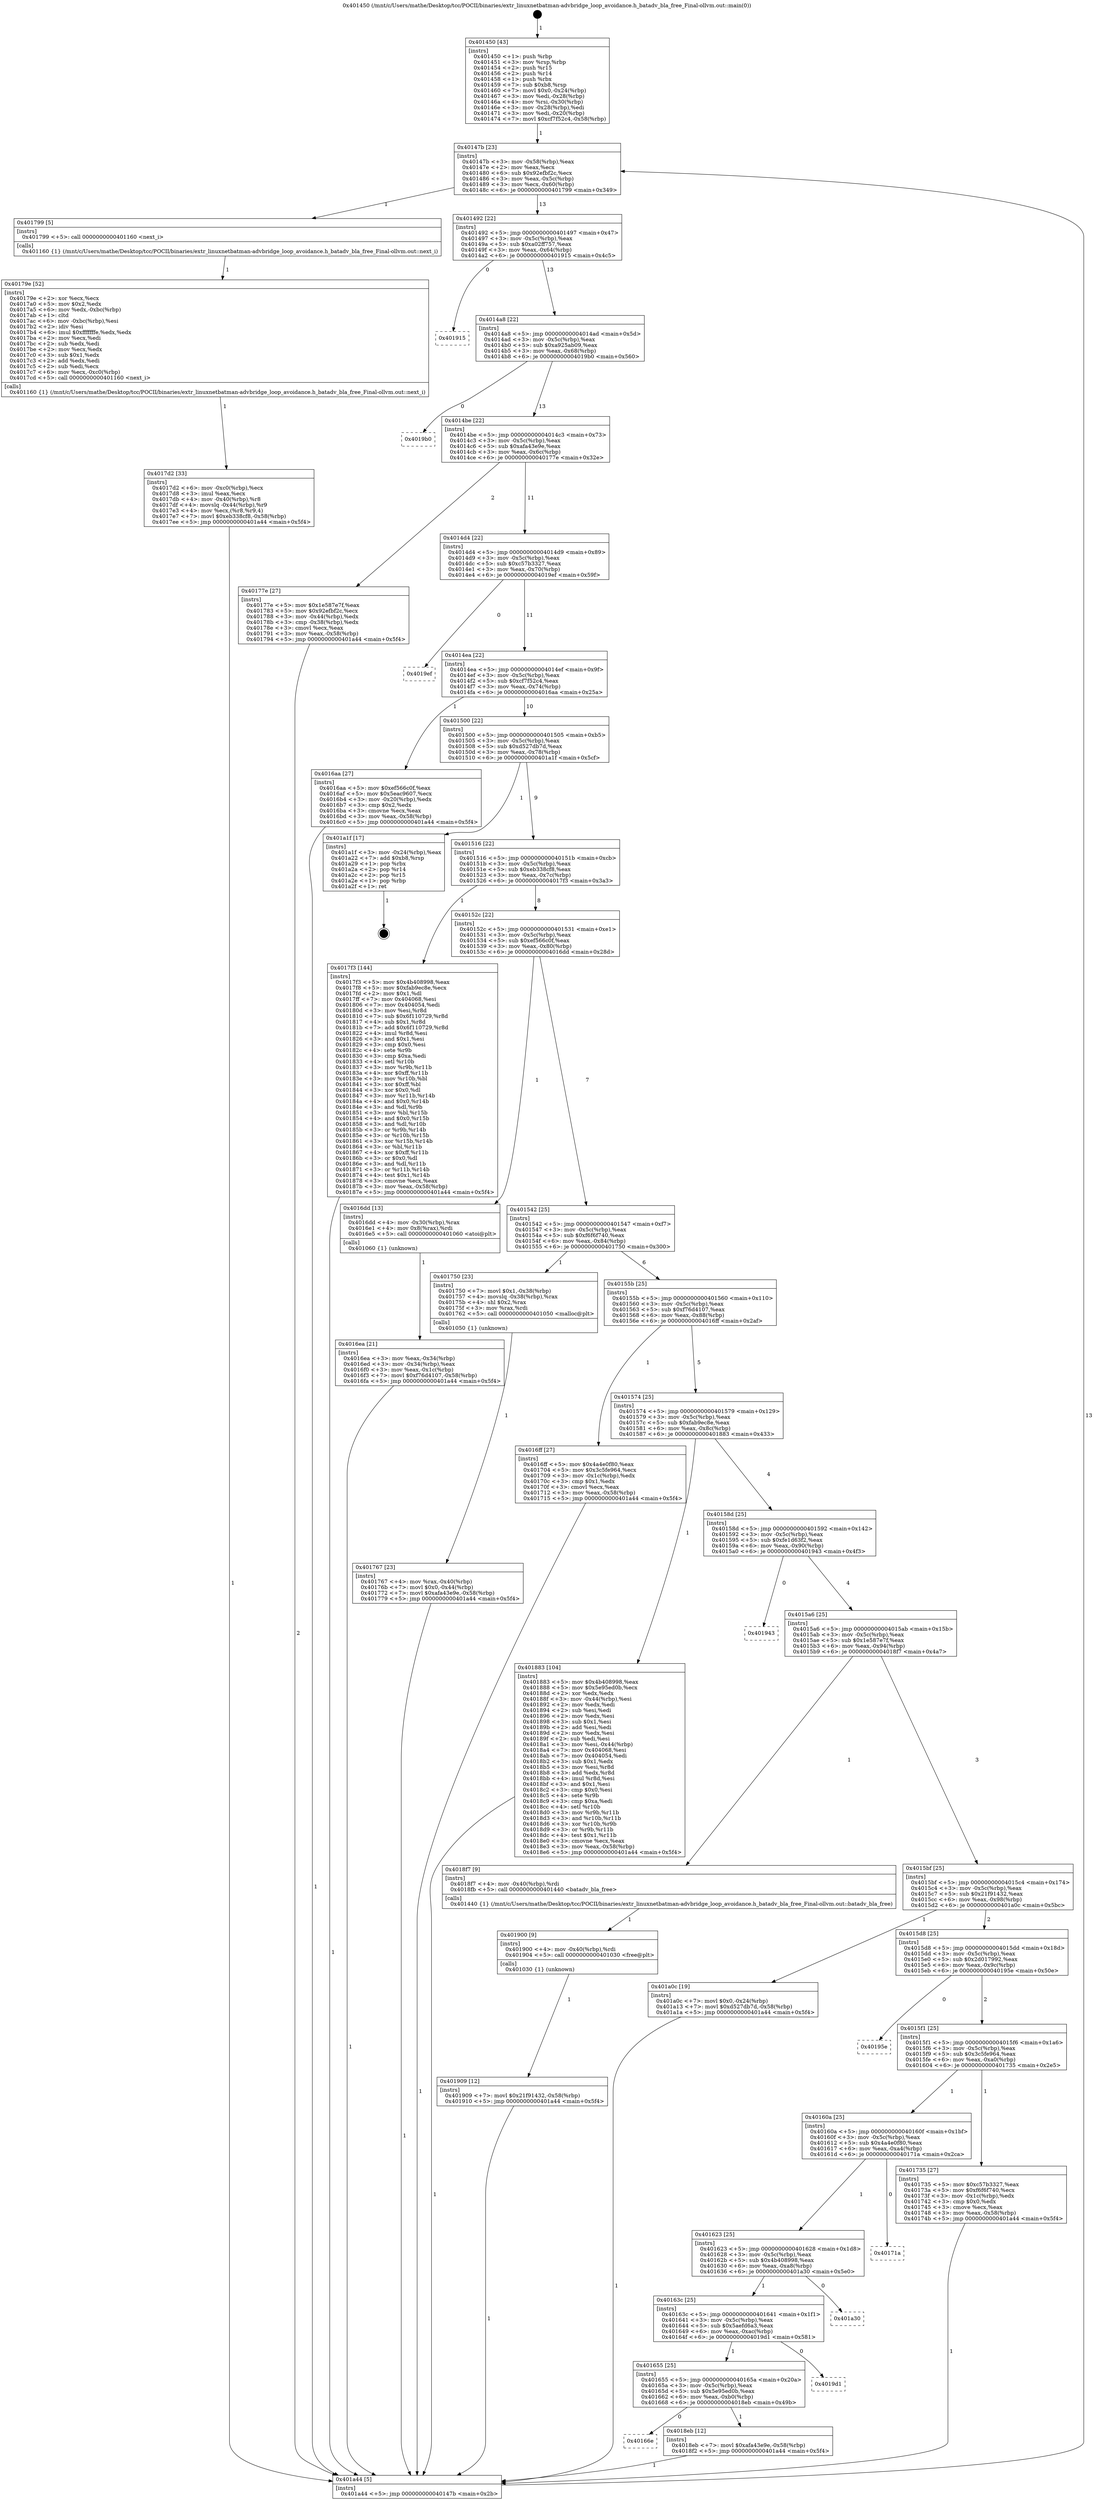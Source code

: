 digraph "0x401450" {
  label = "0x401450 (/mnt/c/Users/mathe/Desktop/tcc/POCII/binaries/extr_linuxnetbatman-advbridge_loop_avoidance.h_batadv_bla_free_Final-ollvm.out::main(0))"
  labelloc = "t"
  node[shape=record]

  Entry [label="",width=0.3,height=0.3,shape=circle,fillcolor=black,style=filled]
  "0x40147b" [label="{
     0x40147b [23]\l
     | [instrs]\l
     &nbsp;&nbsp;0x40147b \<+3\>: mov -0x58(%rbp),%eax\l
     &nbsp;&nbsp;0x40147e \<+2\>: mov %eax,%ecx\l
     &nbsp;&nbsp;0x401480 \<+6\>: sub $0x92efbf2c,%ecx\l
     &nbsp;&nbsp;0x401486 \<+3\>: mov %eax,-0x5c(%rbp)\l
     &nbsp;&nbsp;0x401489 \<+3\>: mov %ecx,-0x60(%rbp)\l
     &nbsp;&nbsp;0x40148c \<+6\>: je 0000000000401799 \<main+0x349\>\l
  }"]
  "0x401799" [label="{
     0x401799 [5]\l
     | [instrs]\l
     &nbsp;&nbsp;0x401799 \<+5\>: call 0000000000401160 \<next_i\>\l
     | [calls]\l
     &nbsp;&nbsp;0x401160 \{1\} (/mnt/c/Users/mathe/Desktop/tcc/POCII/binaries/extr_linuxnetbatman-advbridge_loop_avoidance.h_batadv_bla_free_Final-ollvm.out::next_i)\l
  }"]
  "0x401492" [label="{
     0x401492 [22]\l
     | [instrs]\l
     &nbsp;&nbsp;0x401492 \<+5\>: jmp 0000000000401497 \<main+0x47\>\l
     &nbsp;&nbsp;0x401497 \<+3\>: mov -0x5c(%rbp),%eax\l
     &nbsp;&nbsp;0x40149a \<+5\>: sub $0xa02ff757,%eax\l
     &nbsp;&nbsp;0x40149f \<+3\>: mov %eax,-0x64(%rbp)\l
     &nbsp;&nbsp;0x4014a2 \<+6\>: je 0000000000401915 \<main+0x4c5\>\l
  }"]
  Exit [label="",width=0.3,height=0.3,shape=circle,fillcolor=black,style=filled,peripheries=2]
  "0x401915" [label="{
     0x401915\l
  }", style=dashed]
  "0x4014a8" [label="{
     0x4014a8 [22]\l
     | [instrs]\l
     &nbsp;&nbsp;0x4014a8 \<+5\>: jmp 00000000004014ad \<main+0x5d\>\l
     &nbsp;&nbsp;0x4014ad \<+3\>: mov -0x5c(%rbp),%eax\l
     &nbsp;&nbsp;0x4014b0 \<+5\>: sub $0xa925ab09,%eax\l
     &nbsp;&nbsp;0x4014b5 \<+3\>: mov %eax,-0x68(%rbp)\l
     &nbsp;&nbsp;0x4014b8 \<+6\>: je 00000000004019b0 \<main+0x560\>\l
  }"]
  "0x401909" [label="{
     0x401909 [12]\l
     | [instrs]\l
     &nbsp;&nbsp;0x401909 \<+7\>: movl $0x21f91432,-0x58(%rbp)\l
     &nbsp;&nbsp;0x401910 \<+5\>: jmp 0000000000401a44 \<main+0x5f4\>\l
  }"]
  "0x4019b0" [label="{
     0x4019b0\l
  }", style=dashed]
  "0x4014be" [label="{
     0x4014be [22]\l
     | [instrs]\l
     &nbsp;&nbsp;0x4014be \<+5\>: jmp 00000000004014c3 \<main+0x73\>\l
     &nbsp;&nbsp;0x4014c3 \<+3\>: mov -0x5c(%rbp),%eax\l
     &nbsp;&nbsp;0x4014c6 \<+5\>: sub $0xafa43e9e,%eax\l
     &nbsp;&nbsp;0x4014cb \<+3\>: mov %eax,-0x6c(%rbp)\l
     &nbsp;&nbsp;0x4014ce \<+6\>: je 000000000040177e \<main+0x32e\>\l
  }"]
  "0x401900" [label="{
     0x401900 [9]\l
     | [instrs]\l
     &nbsp;&nbsp;0x401900 \<+4\>: mov -0x40(%rbp),%rdi\l
     &nbsp;&nbsp;0x401904 \<+5\>: call 0000000000401030 \<free@plt\>\l
     | [calls]\l
     &nbsp;&nbsp;0x401030 \{1\} (unknown)\l
  }"]
  "0x40177e" [label="{
     0x40177e [27]\l
     | [instrs]\l
     &nbsp;&nbsp;0x40177e \<+5\>: mov $0x1e587e7f,%eax\l
     &nbsp;&nbsp;0x401783 \<+5\>: mov $0x92efbf2c,%ecx\l
     &nbsp;&nbsp;0x401788 \<+3\>: mov -0x44(%rbp),%edx\l
     &nbsp;&nbsp;0x40178b \<+3\>: cmp -0x38(%rbp),%edx\l
     &nbsp;&nbsp;0x40178e \<+3\>: cmovl %ecx,%eax\l
     &nbsp;&nbsp;0x401791 \<+3\>: mov %eax,-0x58(%rbp)\l
     &nbsp;&nbsp;0x401794 \<+5\>: jmp 0000000000401a44 \<main+0x5f4\>\l
  }"]
  "0x4014d4" [label="{
     0x4014d4 [22]\l
     | [instrs]\l
     &nbsp;&nbsp;0x4014d4 \<+5\>: jmp 00000000004014d9 \<main+0x89\>\l
     &nbsp;&nbsp;0x4014d9 \<+3\>: mov -0x5c(%rbp),%eax\l
     &nbsp;&nbsp;0x4014dc \<+5\>: sub $0xc57b3327,%eax\l
     &nbsp;&nbsp;0x4014e1 \<+3\>: mov %eax,-0x70(%rbp)\l
     &nbsp;&nbsp;0x4014e4 \<+6\>: je 00000000004019ef \<main+0x59f\>\l
  }"]
  "0x40166e" [label="{
     0x40166e\l
  }", style=dashed]
  "0x4019ef" [label="{
     0x4019ef\l
  }", style=dashed]
  "0x4014ea" [label="{
     0x4014ea [22]\l
     | [instrs]\l
     &nbsp;&nbsp;0x4014ea \<+5\>: jmp 00000000004014ef \<main+0x9f\>\l
     &nbsp;&nbsp;0x4014ef \<+3\>: mov -0x5c(%rbp),%eax\l
     &nbsp;&nbsp;0x4014f2 \<+5\>: sub $0xcf7f52c4,%eax\l
     &nbsp;&nbsp;0x4014f7 \<+3\>: mov %eax,-0x74(%rbp)\l
     &nbsp;&nbsp;0x4014fa \<+6\>: je 00000000004016aa \<main+0x25a\>\l
  }"]
  "0x4018eb" [label="{
     0x4018eb [12]\l
     | [instrs]\l
     &nbsp;&nbsp;0x4018eb \<+7\>: movl $0xafa43e9e,-0x58(%rbp)\l
     &nbsp;&nbsp;0x4018f2 \<+5\>: jmp 0000000000401a44 \<main+0x5f4\>\l
  }"]
  "0x4016aa" [label="{
     0x4016aa [27]\l
     | [instrs]\l
     &nbsp;&nbsp;0x4016aa \<+5\>: mov $0xef566c0f,%eax\l
     &nbsp;&nbsp;0x4016af \<+5\>: mov $0x5eac9607,%ecx\l
     &nbsp;&nbsp;0x4016b4 \<+3\>: mov -0x20(%rbp),%edx\l
     &nbsp;&nbsp;0x4016b7 \<+3\>: cmp $0x2,%edx\l
     &nbsp;&nbsp;0x4016ba \<+3\>: cmovne %ecx,%eax\l
     &nbsp;&nbsp;0x4016bd \<+3\>: mov %eax,-0x58(%rbp)\l
     &nbsp;&nbsp;0x4016c0 \<+5\>: jmp 0000000000401a44 \<main+0x5f4\>\l
  }"]
  "0x401500" [label="{
     0x401500 [22]\l
     | [instrs]\l
     &nbsp;&nbsp;0x401500 \<+5\>: jmp 0000000000401505 \<main+0xb5\>\l
     &nbsp;&nbsp;0x401505 \<+3\>: mov -0x5c(%rbp),%eax\l
     &nbsp;&nbsp;0x401508 \<+5\>: sub $0xd527db7d,%eax\l
     &nbsp;&nbsp;0x40150d \<+3\>: mov %eax,-0x78(%rbp)\l
     &nbsp;&nbsp;0x401510 \<+6\>: je 0000000000401a1f \<main+0x5cf\>\l
  }"]
  "0x401a44" [label="{
     0x401a44 [5]\l
     | [instrs]\l
     &nbsp;&nbsp;0x401a44 \<+5\>: jmp 000000000040147b \<main+0x2b\>\l
  }"]
  "0x401450" [label="{
     0x401450 [43]\l
     | [instrs]\l
     &nbsp;&nbsp;0x401450 \<+1\>: push %rbp\l
     &nbsp;&nbsp;0x401451 \<+3\>: mov %rsp,%rbp\l
     &nbsp;&nbsp;0x401454 \<+2\>: push %r15\l
     &nbsp;&nbsp;0x401456 \<+2\>: push %r14\l
     &nbsp;&nbsp;0x401458 \<+1\>: push %rbx\l
     &nbsp;&nbsp;0x401459 \<+7\>: sub $0xb8,%rsp\l
     &nbsp;&nbsp;0x401460 \<+7\>: movl $0x0,-0x24(%rbp)\l
     &nbsp;&nbsp;0x401467 \<+3\>: mov %edi,-0x28(%rbp)\l
     &nbsp;&nbsp;0x40146a \<+4\>: mov %rsi,-0x30(%rbp)\l
     &nbsp;&nbsp;0x40146e \<+3\>: mov -0x28(%rbp),%edi\l
     &nbsp;&nbsp;0x401471 \<+3\>: mov %edi,-0x20(%rbp)\l
     &nbsp;&nbsp;0x401474 \<+7\>: movl $0xcf7f52c4,-0x58(%rbp)\l
  }"]
  "0x401655" [label="{
     0x401655 [25]\l
     | [instrs]\l
     &nbsp;&nbsp;0x401655 \<+5\>: jmp 000000000040165a \<main+0x20a\>\l
     &nbsp;&nbsp;0x40165a \<+3\>: mov -0x5c(%rbp),%eax\l
     &nbsp;&nbsp;0x40165d \<+5\>: sub $0x5e95ed0b,%eax\l
     &nbsp;&nbsp;0x401662 \<+6\>: mov %eax,-0xb0(%rbp)\l
     &nbsp;&nbsp;0x401668 \<+6\>: je 00000000004018eb \<main+0x49b\>\l
  }"]
  "0x401a1f" [label="{
     0x401a1f [17]\l
     | [instrs]\l
     &nbsp;&nbsp;0x401a1f \<+3\>: mov -0x24(%rbp),%eax\l
     &nbsp;&nbsp;0x401a22 \<+7\>: add $0xb8,%rsp\l
     &nbsp;&nbsp;0x401a29 \<+1\>: pop %rbx\l
     &nbsp;&nbsp;0x401a2a \<+2\>: pop %r14\l
     &nbsp;&nbsp;0x401a2c \<+2\>: pop %r15\l
     &nbsp;&nbsp;0x401a2e \<+1\>: pop %rbp\l
     &nbsp;&nbsp;0x401a2f \<+1\>: ret\l
  }"]
  "0x401516" [label="{
     0x401516 [22]\l
     | [instrs]\l
     &nbsp;&nbsp;0x401516 \<+5\>: jmp 000000000040151b \<main+0xcb\>\l
     &nbsp;&nbsp;0x40151b \<+3\>: mov -0x5c(%rbp),%eax\l
     &nbsp;&nbsp;0x40151e \<+5\>: sub $0xeb338cf8,%eax\l
     &nbsp;&nbsp;0x401523 \<+3\>: mov %eax,-0x7c(%rbp)\l
     &nbsp;&nbsp;0x401526 \<+6\>: je 00000000004017f3 \<main+0x3a3\>\l
  }"]
  "0x4019d1" [label="{
     0x4019d1\l
  }", style=dashed]
  "0x4017f3" [label="{
     0x4017f3 [144]\l
     | [instrs]\l
     &nbsp;&nbsp;0x4017f3 \<+5\>: mov $0x4b408998,%eax\l
     &nbsp;&nbsp;0x4017f8 \<+5\>: mov $0xfab9ec8e,%ecx\l
     &nbsp;&nbsp;0x4017fd \<+2\>: mov $0x1,%dl\l
     &nbsp;&nbsp;0x4017ff \<+7\>: mov 0x404068,%esi\l
     &nbsp;&nbsp;0x401806 \<+7\>: mov 0x404054,%edi\l
     &nbsp;&nbsp;0x40180d \<+3\>: mov %esi,%r8d\l
     &nbsp;&nbsp;0x401810 \<+7\>: sub $0x6f110729,%r8d\l
     &nbsp;&nbsp;0x401817 \<+4\>: sub $0x1,%r8d\l
     &nbsp;&nbsp;0x40181b \<+7\>: add $0x6f110729,%r8d\l
     &nbsp;&nbsp;0x401822 \<+4\>: imul %r8d,%esi\l
     &nbsp;&nbsp;0x401826 \<+3\>: and $0x1,%esi\l
     &nbsp;&nbsp;0x401829 \<+3\>: cmp $0x0,%esi\l
     &nbsp;&nbsp;0x40182c \<+4\>: sete %r9b\l
     &nbsp;&nbsp;0x401830 \<+3\>: cmp $0xa,%edi\l
     &nbsp;&nbsp;0x401833 \<+4\>: setl %r10b\l
     &nbsp;&nbsp;0x401837 \<+3\>: mov %r9b,%r11b\l
     &nbsp;&nbsp;0x40183a \<+4\>: xor $0xff,%r11b\l
     &nbsp;&nbsp;0x40183e \<+3\>: mov %r10b,%bl\l
     &nbsp;&nbsp;0x401841 \<+3\>: xor $0xff,%bl\l
     &nbsp;&nbsp;0x401844 \<+3\>: xor $0x0,%dl\l
     &nbsp;&nbsp;0x401847 \<+3\>: mov %r11b,%r14b\l
     &nbsp;&nbsp;0x40184a \<+4\>: and $0x0,%r14b\l
     &nbsp;&nbsp;0x40184e \<+3\>: and %dl,%r9b\l
     &nbsp;&nbsp;0x401851 \<+3\>: mov %bl,%r15b\l
     &nbsp;&nbsp;0x401854 \<+4\>: and $0x0,%r15b\l
     &nbsp;&nbsp;0x401858 \<+3\>: and %dl,%r10b\l
     &nbsp;&nbsp;0x40185b \<+3\>: or %r9b,%r14b\l
     &nbsp;&nbsp;0x40185e \<+3\>: or %r10b,%r15b\l
     &nbsp;&nbsp;0x401861 \<+3\>: xor %r15b,%r14b\l
     &nbsp;&nbsp;0x401864 \<+3\>: or %bl,%r11b\l
     &nbsp;&nbsp;0x401867 \<+4\>: xor $0xff,%r11b\l
     &nbsp;&nbsp;0x40186b \<+3\>: or $0x0,%dl\l
     &nbsp;&nbsp;0x40186e \<+3\>: and %dl,%r11b\l
     &nbsp;&nbsp;0x401871 \<+3\>: or %r11b,%r14b\l
     &nbsp;&nbsp;0x401874 \<+4\>: test $0x1,%r14b\l
     &nbsp;&nbsp;0x401878 \<+3\>: cmovne %ecx,%eax\l
     &nbsp;&nbsp;0x40187b \<+3\>: mov %eax,-0x58(%rbp)\l
     &nbsp;&nbsp;0x40187e \<+5\>: jmp 0000000000401a44 \<main+0x5f4\>\l
  }"]
  "0x40152c" [label="{
     0x40152c [22]\l
     | [instrs]\l
     &nbsp;&nbsp;0x40152c \<+5\>: jmp 0000000000401531 \<main+0xe1\>\l
     &nbsp;&nbsp;0x401531 \<+3\>: mov -0x5c(%rbp),%eax\l
     &nbsp;&nbsp;0x401534 \<+5\>: sub $0xef566c0f,%eax\l
     &nbsp;&nbsp;0x401539 \<+3\>: mov %eax,-0x80(%rbp)\l
     &nbsp;&nbsp;0x40153c \<+6\>: je 00000000004016dd \<main+0x28d\>\l
  }"]
  "0x40163c" [label="{
     0x40163c [25]\l
     | [instrs]\l
     &nbsp;&nbsp;0x40163c \<+5\>: jmp 0000000000401641 \<main+0x1f1\>\l
     &nbsp;&nbsp;0x401641 \<+3\>: mov -0x5c(%rbp),%eax\l
     &nbsp;&nbsp;0x401644 \<+5\>: sub $0x5aefd6a3,%eax\l
     &nbsp;&nbsp;0x401649 \<+6\>: mov %eax,-0xac(%rbp)\l
     &nbsp;&nbsp;0x40164f \<+6\>: je 00000000004019d1 \<main+0x581\>\l
  }"]
  "0x4016dd" [label="{
     0x4016dd [13]\l
     | [instrs]\l
     &nbsp;&nbsp;0x4016dd \<+4\>: mov -0x30(%rbp),%rax\l
     &nbsp;&nbsp;0x4016e1 \<+4\>: mov 0x8(%rax),%rdi\l
     &nbsp;&nbsp;0x4016e5 \<+5\>: call 0000000000401060 \<atoi@plt\>\l
     | [calls]\l
     &nbsp;&nbsp;0x401060 \{1\} (unknown)\l
  }"]
  "0x401542" [label="{
     0x401542 [25]\l
     | [instrs]\l
     &nbsp;&nbsp;0x401542 \<+5\>: jmp 0000000000401547 \<main+0xf7\>\l
     &nbsp;&nbsp;0x401547 \<+3\>: mov -0x5c(%rbp),%eax\l
     &nbsp;&nbsp;0x40154a \<+5\>: sub $0xf6f6f740,%eax\l
     &nbsp;&nbsp;0x40154f \<+6\>: mov %eax,-0x84(%rbp)\l
     &nbsp;&nbsp;0x401555 \<+6\>: je 0000000000401750 \<main+0x300\>\l
  }"]
  "0x4016ea" [label="{
     0x4016ea [21]\l
     | [instrs]\l
     &nbsp;&nbsp;0x4016ea \<+3\>: mov %eax,-0x34(%rbp)\l
     &nbsp;&nbsp;0x4016ed \<+3\>: mov -0x34(%rbp),%eax\l
     &nbsp;&nbsp;0x4016f0 \<+3\>: mov %eax,-0x1c(%rbp)\l
     &nbsp;&nbsp;0x4016f3 \<+7\>: movl $0xf76d4107,-0x58(%rbp)\l
     &nbsp;&nbsp;0x4016fa \<+5\>: jmp 0000000000401a44 \<main+0x5f4\>\l
  }"]
  "0x401a30" [label="{
     0x401a30\l
  }", style=dashed]
  "0x401750" [label="{
     0x401750 [23]\l
     | [instrs]\l
     &nbsp;&nbsp;0x401750 \<+7\>: movl $0x1,-0x38(%rbp)\l
     &nbsp;&nbsp;0x401757 \<+4\>: movslq -0x38(%rbp),%rax\l
     &nbsp;&nbsp;0x40175b \<+4\>: shl $0x2,%rax\l
     &nbsp;&nbsp;0x40175f \<+3\>: mov %rax,%rdi\l
     &nbsp;&nbsp;0x401762 \<+5\>: call 0000000000401050 \<malloc@plt\>\l
     | [calls]\l
     &nbsp;&nbsp;0x401050 \{1\} (unknown)\l
  }"]
  "0x40155b" [label="{
     0x40155b [25]\l
     | [instrs]\l
     &nbsp;&nbsp;0x40155b \<+5\>: jmp 0000000000401560 \<main+0x110\>\l
     &nbsp;&nbsp;0x401560 \<+3\>: mov -0x5c(%rbp),%eax\l
     &nbsp;&nbsp;0x401563 \<+5\>: sub $0xf76d4107,%eax\l
     &nbsp;&nbsp;0x401568 \<+6\>: mov %eax,-0x88(%rbp)\l
     &nbsp;&nbsp;0x40156e \<+6\>: je 00000000004016ff \<main+0x2af\>\l
  }"]
  "0x401623" [label="{
     0x401623 [25]\l
     | [instrs]\l
     &nbsp;&nbsp;0x401623 \<+5\>: jmp 0000000000401628 \<main+0x1d8\>\l
     &nbsp;&nbsp;0x401628 \<+3\>: mov -0x5c(%rbp),%eax\l
     &nbsp;&nbsp;0x40162b \<+5\>: sub $0x4b408998,%eax\l
     &nbsp;&nbsp;0x401630 \<+6\>: mov %eax,-0xa8(%rbp)\l
     &nbsp;&nbsp;0x401636 \<+6\>: je 0000000000401a30 \<main+0x5e0\>\l
  }"]
  "0x4016ff" [label="{
     0x4016ff [27]\l
     | [instrs]\l
     &nbsp;&nbsp;0x4016ff \<+5\>: mov $0x4a4e0f80,%eax\l
     &nbsp;&nbsp;0x401704 \<+5\>: mov $0x3c5fe964,%ecx\l
     &nbsp;&nbsp;0x401709 \<+3\>: mov -0x1c(%rbp),%edx\l
     &nbsp;&nbsp;0x40170c \<+3\>: cmp $0x1,%edx\l
     &nbsp;&nbsp;0x40170f \<+3\>: cmovl %ecx,%eax\l
     &nbsp;&nbsp;0x401712 \<+3\>: mov %eax,-0x58(%rbp)\l
     &nbsp;&nbsp;0x401715 \<+5\>: jmp 0000000000401a44 \<main+0x5f4\>\l
  }"]
  "0x401574" [label="{
     0x401574 [25]\l
     | [instrs]\l
     &nbsp;&nbsp;0x401574 \<+5\>: jmp 0000000000401579 \<main+0x129\>\l
     &nbsp;&nbsp;0x401579 \<+3\>: mov -0x5c(%rbp),%eax\l
     &nbsp;&nbsp;0x40157c \<+5\>: sub $0xfab9ec8e,%eax\l
     &nbsp;&nbsp;0x401581 \<+6\>: mov %eax,-0x8c(%rbp)\l
     &nbsp;&nbsp;0x401587 \<+6\>: je 0000000000401883 \<main+0x433\>\l
  }"]
  "0x40171a" [label="{
     0x40171a\l
  }", style=dashed]
  "0x401883" [label="{
     0x401883 [104]\l
     | [instrs]\l
     &nbsp;&nbsp;0x401883 \<+5\>: mov $0x4b408998,%eax\l
     &nbsp;&nbsp;0x401888 \<+5\>: mov $0x5e95ed0b,%ecx\l
     &nbsp;&nbsp;0x40188d \<+2\>: xor %edx,%edx\l
     &nbsp;&nbsp;0x40188f \<+3\>: mov -0x44(%rbp),%esi\l
     &nbsp;&nbsp;0x401892 \<+2\>: mov %edx,%edi\l
     &nbsp;&nbsp;0x401894 \<+2\>: sub %esi,%edi\l
     &nbsp;&nbsp;0x401896 \<+2\>: mov %edx,%esi\l
     &nbsp;&nbsp;0x401898 \<+3\>: sub $0x1,%esi\l
     &nbsp;&nbsp;0x40189b \<+2\>: add %esi,%edi\l
     &nbsp;&nbsp;0x40189d \<+2\>: mov %edx,%esi\l
     &nbsp;&nbsp;0x40189f \<+2\>: sub %edi,%esi\l
     &nbsp;&nbsp;0x4018a1 \<+3\>: mov %esi,-0x44(%rbp)\l
     &nbsp;&nbsp;0x4018a4 \<+7\>: mov 0x404068,%esi\l
     &nbsp;&nbsp;0x4018ab \<+7\>: mov 0x404054,%edi\l
     &nbsp;&nbsp;0x4018b2 \<+3\>: sub $0x1,%edx\l
     &nbsp;&nbsp;0x4018b5 \<+3\>: mov %esi,%r8d\l
     &nbsp;&nbsp;0x4018b8 \<+3\>: add %edx,%r8d\l
     &nbsp;&nbsp;0x4018bb \<+4\>: imul %r8d,%esi\l
     &nbsp;&nbsp;0x4018bf \<+3\>: and $0x1,%esi\l
     &nbsp;&nbsp;0x4018c2 \<+3\>: cmp $0x0,%esi\l
     &nbsp;&nbsp;0x4018c5 \<+4\>: sete %r9b\l
     &nbsp;&nbsp;0x4018c9 \<+3\>: cmp $0xa,%edi\l
     &nbsp;&nbsp;0x4018cc \<+4\>: setl %r10b\l
     &nbsp;&nbsp;0x4018d0 \<+3\>: mov %r9b,%r11b\l
     &nbsp;&nbsp;0x4018d3 \<+3\>: and %r10b,%r11b\l
     &nbsp;&nbsp;0x4018d6 \<+3\>: xor %r10b,%r9b\l
     &nbsp;&nbsp;0x4018d9 \<+3\>: or %r9b,%r11b\l
     &nbsp;&nbsp;0x4018dc \<+4\>: test $0x1,%r11b\l
     &nbsp;&nbsp;0x4018e0 \<+3\>: cmovne %ecx,%eax\l
     &nbsp;&nbsp;0x4018e3 \<+3\>: mov %eax,-0x58(%rbp)\l
     &nbsp;&nbsp;0x4018e6 \<+5\>: jmp 0000000000401a44 \<main+0x5f4\>\l
  }"]
  "0x40158d" [label="{
     0x40158d [25]\l
     | [instrs]\l
     &nbsp;&nbsp;0x40158d \<+5\>: jmp 0000000000401592 \<main+0x142\>\l
     &nbsp;&nbsp;0x401592 \<+3\>: mov -0x5c(%rbp),%eax\l
     &nbsp;&nbsp;0x401595 \<+5\>: sub $0xfe1d63f2,%eax\l
     &nbsp;&nbsp;0x40159a \<+6\>: mov %eax,-0x90(%rbp)\l
     &nbsp;&nbsp;0x4015a0 \<+6\>: je 0000000000401943 \<main+0x4f3\>\l
  }"]
  "0x4017d2" [label="{
     0x4017d2 [33]\l
     | [instrs]\l
     &nbsp;&nbsp;0x4017d2 \<+6\>: mov -0xc0(%rbp),%ecx\l
     &nbsp;&nbsp;0x4017d8 \<+3\>: imul %eax,%ecx\l
     &nbsp;&nbsp;0x4017db \<+4\>: mov -0x40(%rbp),%r8\l
     &nbsp;&nbsp;0x4017df \<+4\>: movslq -0x44(%rbp),%r9\l
     &nbsp;&nbsp;0x4017e3 \<+4\>: mov %ecx,(%r8,%r9,4)\l
     &nbsp;&nbsp;0x4017e7 \<+7\>: movl $0xeb338cf8,-0x58(%rbp)\l
     &nbsp;&nbsp;0x4017ee \<+5\>: jmp 0000000000401a44 \<main+0x5f4\>\l
  }"]
  "0x401943" [label="{
     0x401943\l
  }", style=dashed]
  "0x4015a6" [label="{
     0x4015a6 [25]\l
     | [instrs]\l
     &nbsp;&nbsp;0x4015a6 \<+5\>: jmp 00000000004015ab \<main+0x15b\>\l
     &nbsp;&nbsp;0x4015ab \<+3\>: mov -0x5c(%rbp),%eax\l
     &nbsp;&nbsp;0x4015ae \<+5\>: sub $0x1e587e7f,%eax\l
     &nbsp;&nbsp;0x4015b3 \<+6\>: mov %eax,-0x94(%rbp)\l
     &nbsp;&nbsp;0x4015b9 \<+6\>: je 00000000004018f7 \<main+0x4a7\>\l
  }"]
  "0x40179e" [label="{
     0x40179e [52]\l
     | [instrs]\l
     &nbsp;&nbsp;0x40179e \<+2\>: xor %ecx,%ecx\l
     &nbsp;&nbsp;0x4017a0 \<+5\>: mov $0x2,%edx\l
     &nbsp;&nbsp;0x4017a5 \<+6\>: mov %edx,-0xbc(%rbp)\l
     &nbsp;&nbsp;0x4017ab \<+1\>: cltd\l
     &nbsp;&nbsp;0x4017ac \<+6\>: mov -0xbc(%rbp),%esi\l
     &nbsp;&nbsp;0x4017b2 \<+2\>: idiv %esi\l
     &nbsp;&nbsp;0x4017b4 \<+6\>: imul $0xfffffffe,%edx,%edx\l
     &nbsp;&nbsp;0x4017ba \<+2\>: mov %ecx,%edi\l
     &nbsp;&nbsp;0x4017bc \<+2\>: sub %edx,%edi\l
     &nbsp;&nbsp;0x4017be \<+2\>: mov %ecx,%edx\l
     &nbsp;&nbsp;0x4017c0 \<+3\>: sub $0x1,%edx\l
     &nbsp;&nbsp;0x4017c3 \<+2\>: add %edx,%edi\l
     &nbsp;&nbsp;0x4017c5 \<+2\>: sub %edi,%ecx\l
     &nbsp;&nbsp;0x4017c7 \<+6\>: mov %ecx,-0xc0(%rbp)\l
     &nbsp;&nbsp;0x4017cd \<+5\>: call 0000000000401160 \<next_i\>\l
     | [calls]\l
     &nbsp;&nbsp;0x401160 \{1\} (/mnt/c/Users/mathe/Desktop/tcc/POCII/binaries/extr_linuxnetbatman-advbridge_loop_avoidance.h_batadv_bla_free_Final-ollvm.out::next_i)\l
  }"]
  "0x4018f7" [label="{
     0x4018f7 [9]\l
     | [instrs]\l
     &nbsp;&nbsp;0x4018f7 \<+4\>: mov -0x40(%rbp),%rdi\l
     &nbsp;&nbsp;0x4018fb \<+5\>: call 0000000000401440 \<batadv_bla_free\>\l
     | [calls]\l
     &nbsp;&nbsp;0x401440 \{1\} (/mnt/c/Users/mathe/Desktop/tcc/POCII/binaries/extr_linuxnetbatman-advbridge_loop_avoidance.h_batadv_bla_free_Final-ollvm.out::batadv_bla_free)\l
  }"]
  "0x4015bf" [label="{
     0x4015bf [25]\l
     | [instrs]\l
     &nbsp;&nbsp;0x4015bf \<+5\>: jmp 00000000004015c4 \<main+0x174\>\l
     &nbsp;&nbsp;0x4015c4 \<+3\>: mov -0x5c(%rbp),%eax\l
     &nbsp;&nbsp;0x4015c7 \<+5\>: sub $0x21f91432,%eax\l
     &nbsp;&nbsp;0x4015cc \<+6\>: mov %eax,-0x98(%rbp)\l
     &nbsp;&nbsp;0x4015d2 \<+6\>: je 0000000000401a0c \<main+0x5bc\>\l
  }"]
  "0x401767" [label="{
     0x401767 [23]\l
     | [instrs]\l
     &nbsp;&nbsp;0x401767 \<+4\>: mov %rax,-0x40(%rbp)\l
     &nbsp;&nbsp;0x40176b \<+7\>: movl $0x0,-0x44(%rbp)\l
     &nbsp;&nbsp;0x401772 \<+7\>: movl $0xafa43e9e,-0x58(%rbp)\l
     &nbsp;&nbsp;0x401779 \<+5\>: jmp 0000000000401a44 \<main+0x5f4\>\l
  }"]
  "0x401a0c" [label="{
     0x401a0c [19]\l
     | [instrs]\l
     &nbsp;&nbsp;0x401a0c \<+7\>: movl $0x0,-0x24(%rbp)\l
     &nbsp;&nbsp;0x401a13 \<+7\>: movl $0xd527db7d,-0x58(%rbp)\l
     &nbsp;&nbsp;0x401a1a \<+5\>: jmp 0000000000401a44 \<main+0x5f4\>\l
  }"]
  "0x4015d8" [label="{
     0x4015d8 [25]\l
     | [instrs]\l
     &nbsp;&nbsp;0x4015d8 \<+5\>: jmp 00000000004015dd \<main+0x18d\>\l
     &nbsp;&nbsp;0x4015dd \<+3\>: mov -0x5c(%rbp),%eax\l
     &nbsp;&nbsp;0x4015e0 \<+5\>: sub $0x2d017992,%eax\l
     &nbsp;&nbsp;0x4015e5 \<+6\>: mov %eax,-0x9c(%rbp)\l
     &nbsp;&nbsp;0x4015eb \<+6\>: je 000000000040195e \<main+0x50e\>\l
  }"]
  "0x40160a" [label="{
     0x40160a [25]\l
     | [instrs]\l
     &nbsp;&nbsp;0x40160a \<+5\>: jmp 000000000040160f \<main+0x1bf\>\l
     &nbsp;&nbsp;0x40160f \<+3\>: mov -0x5c(%rbp),%eax\l
     &nbsp;&nbsp;0x401612 \<+5\>: sub $0x4a4e0f80,%eax\l
     &nbsp;&nbsp;0x401617 \<+6\>: mov %eax,-0xa4(%rbp)\l
     &nbsp;&nbsp;0x40161d \<+6\>: je 000000000040171a \<main+0x2ca\>\l
  }"]
  "0x40195e" [label="{
     0x40195e\l
  }", style=dashed]
  "0x4015f1" [label="{
     0x4015f1 [25]\l
     | [instrs]\l
     &nbsp;&nbsp;0x4015f1 \<+5\>: jmp 00000000004015f6 \<main+0x1a6\>\l
     &nbsp;&nbsp;0x4015f6 \<+3\>: mov -0x5c(%rbp),%eax\l
     &nbsp;&nbsp;0x4015f9 \<+5\>: sub $0x3c5fe964,%eax\l
     &nbsp;&nbsp;0x4015fe \<+6\>: mov %eax,-0xa0(%rbp)\l
     &nbsp;&nbsp;0x401604 \<+6\>: je 0000000000401735 \<main+0x2e5\>\l
  }"]
  "0x401735" [label="{
     0x401735 [27]\l
     | [instrs]\l
     &nbsp;&nbsp;0x401735 \<+5\>: mov $0xc57b3327,%eax\l
     &nbsp;&nbsp;0x40173a \<+5\>: mov $0xf6f6f740,%ecx\l
     &nbsp;&nbsp;0x40173f \<+3\>: mov -0x1c(%rbp),%edx\l
     &nbsp;&nbsp;0x401742 \<+3\>: cmp $0x0,%edx\l
     &nbsp;&nbsp;0x401745 \<+3\>: cmove %ecx,%eax\l
     &nbsp;&nbsp;0x401748 \<+3\>: mov %eax,-0x58(%rbp)\l
     &nbsp;&nbsp;0x40174b \<+5\>: jmp 0000000000401a44 \<main+0x5f4\>\l
  }"]
  Entry -> "0x401450" [label=" 1"]
  "0x40147b" -> "0x401799" [label=" 1"]
  "0x40147b" -> "0x401492" [label=" 13"]
  "0x401a1f" -> Exit [label=" 1"]
  "0x401492" -> "0x401915" [label=" 0"]
  "0x401492" -> "0x4014a8" [label=" 13"]
  "0x401a0c" -> "0x401a44" [label=" 1"]
  "0x4014a8" -> "0x4019b0" [label=" 0"]
  "0x4014a8" -> "0x4014be" [label=" 13"]
  "0x401909" -> "0x401a44" [label=" 1"]
  "0x4014be" -> "0x40177e" [label=" 2"]
  "0x4014be" -> "0x4014d4" [label=" 11"]
  "0x401900" -> "0x401909" [label=" 1"]
  "0x4014d4" -> "0x4019ef" [label=" 0"]
  "0x4014d4" -> "0x4014ea" [label=" 11"]
  "0x4018f7" -> "0x401900" [label=" 1"]
  "0x4014ea" -> "0x4016aa" [label=" 1"]
  "0x4014ea" -> "0x401500" [label=" 10"]
  "0x4016aa" -> "0x401a44" [label=" 1"]
  "0x401450" -> "0x40147b" [label=" 1"]
  "0x401a44" -> "0x40147b" [label=" 13"]
  "0x4018eb" -> "0x401a44" [label=" 1"]
  "0x401500" -> "0x401a1f" [label=" 1"]
  "0x401500" -> "0x401516" [label=" 9"]
  "0x401655" -> "0x4018eb" [label=" 1"]
  "0x401516" -> "0x4017f3" [label=" 1"]
  "0x401516" -> "0x40152c" [label=" 8"]
  "0x401655" -> "0x40166e" [label=" 0"]
  "0x40152c" -> "0x4016dd" [label=" 1"]
  "0x40152c" -> "0x401542" [label=" 7"]
  "0x4016dd" -> "0x4016ea" [label=" 1"]
  "0x4016ea" -> "0x401a44" [label=" 1"]
  "0x40163c" -> "0x4019d1" [label=" 0"]
  "0x401542" -> "0x401750" [label=" 1"]
  "0x401542" -> "0x40155b" [label=" 6"]
  "0x40163c" -> "0x401655" [label=" 1"]
  "0x40155b" -> "0x4016ff" [label=" 1"]
  "0x40155b" -> "0x401574" [label=" 5"]
  "0x4016ff" -> "0x401a44" [label=" 1"]
  "0x401623" -> "0x401a30" [label=" 0"]
  "0x401574" -> "0x401883" [label=" 1"]
  "0x401574" -> "0x40158d" [label=" 4"]
  "0x401623" -> "0x40163c" [label=" 1"]
  "0x40158d" -> "0x401943" [label=" 0"]
  "0x40158d" -> "0x4015a6" [label=" 4"]
  "0x40160a" -> "0x40171a" [label=" 0"]
  "0x4015a6" -> "0x4018f7" [label=" 1"]
  "0x4015a6" -> "0x4015bf" [label=" 3"]
  "0x40160a" -> "0x401623" [label=" 1"]
  "0x4015bf" -> "0x401a0c" [label=" 1"]
  "0x4015bf" -> "0x4015d8" [label=" 2"]
  "0x401883" -> "0x401a44" [label=" 1"]
  "0x4015d8" -> "0x40195e" [label=" 0"]
  "0x4015d8" -> "0x4015f1" [label=" 2"]
  "0x4017f3" -> "0x401a44" [label=" 1"]
  "0x4015f1" -> "0x401735" [label=" 1"]
  "0x4015f1" -> "0x40160a" [label=" 1"]
  "0x401735" -> "0x401a44" [label=" 1"]
  "0x401750" -> "0x401767" [label=" 1"]
  "0x401767" -> "0x401a44" [label=" 1"]
  "0x40177e" -> "0x401a44" [label=" 2"]
  "0x401799" -> "0x40179e" [label=" 1"]
  "0x40179e" -> "0x4017d2" [label=" 1"]
  "0x4017d2" -> "0x401a44" [label=" 1"]
}
